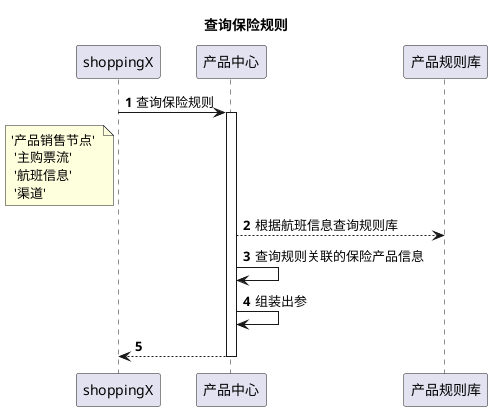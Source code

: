 @startuml
title 查询保险规则
autonumber
participant "shoppingX" as shop
participant "产品中心" as p
participant "产品规则库" as gzk

shop -> p: 查询保险规则
activate p
note left of shop: '产品销售节点' \n '主购票流'\n '航班信息' \n '渠道'
p --> gzk: 根据航班信息查询规则库
p -> p: 查询规则关联的保险产品信息
p -> p: 组装出参
return
@enduml